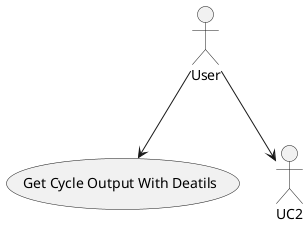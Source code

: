 @startuml uc_traffic_lights

actor User

usecase "Get Cycle Output" as UC1
usecase "Get Cycle Output With Deatils" as UC1

User --> UC1
User --> UC2

@enduml
